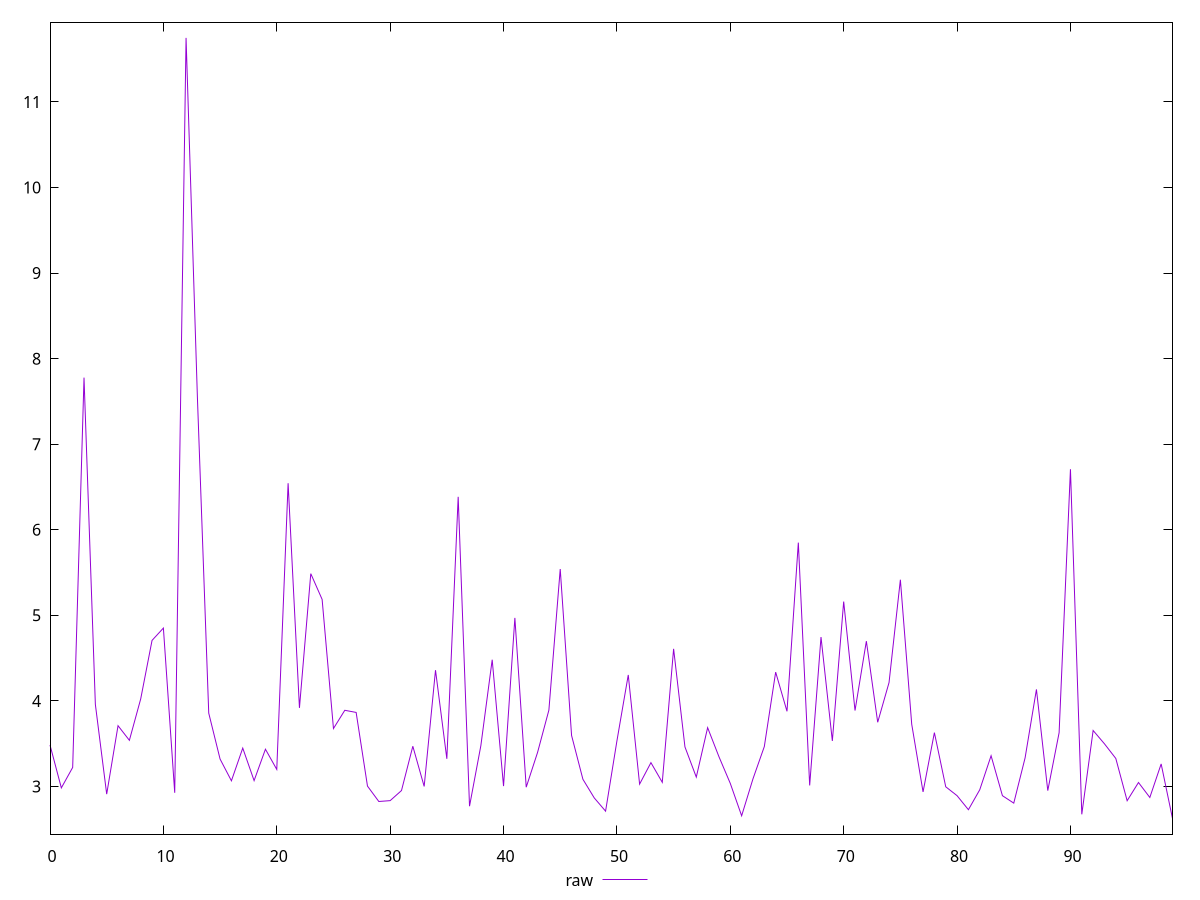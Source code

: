 reset

$raw <<EOF
0 3.4839999999999995
1 2.9829999999999997
2 3.2219999999999995
3 7.778
4 3.959
5 2.91
6 3.71
7 3.5389999999999997
8 4.023
9 4.707
10 4.850999999999999
11 2.926
12 11.748999999999999
13 7.549
14 3.8569999999999998
15 3.3199999999999994
16 3.066
17 3.4479999999999995
18 3.0679999999999996
19 3.4349999999999996
20 3.1989999999999994
21 6.544
22 3.918
23 5.487
24 5.186
25 3.6769999999999996
26 3.89
27 3.865
28 3.004
29 2.824
30 2.834
31 2.952
32 3.4700000000000006
33 3
34 4.359
35 3.3229999999999995
36 6.384999999999999
37 2.7689999999999997
38 3.477
39 4.481
40 3.0040000000000004
41 4.97
42 2.991
43 3.3970000000000002
44 3.8920000000000003
45 5.541
46 3.5960000000000005
47 3.084
48 2.8659999999999997
49 2.7110000000000003
50 3.532
51 4.303
52 3.0269999999999997
53 3.2780000000000005
54 3.048
55 4.608
56 3.4619999999999997
57 3.109
58 3.6870000000000003
59 3.3470000000000004
60 3.035
61 2.657
62 3.0890000000000004
63 3.466
64 4.336
65 3.878
66 5.85
67 3.0120000000000005
68 4.746
69 3.532
70 5.161
71 3.8870000000000005
72 4.6979999999999995
73 3.7499999999999996
74 4.214
75 5.416
76 3.7270000000000003
77 2.936
78 3.6290000000000004
79 2.9959999999999996
80 2.8920000000000003
81 2.728
82 2.9609999999999994
83 3.359
84 2.8920000000000003
85 2.805
86 3.334
87 4.134
88 2.9509999999999996
89 3.628
90 6.708
91 2.6740000000000004
92 3.654000000000001
93 3.498
94 3.327
95 2.833
96 3.046
97 2.8710000000000004
98 3.263
99 2.625
EOF

set key outside below
set xrange [0:99]
set yrange [2.44252:11.931479999999999]
set trange [2.44252:11.931479999999999]
set terminal svg size 640, 500 enhanced background rgb 'white'
set output "report_00021_2021-02-20T09:16:39.615Z/server-response-time/samples/pages+cached+noadtech+nomedia+nocss/raw/values.svg"

plot $raw title "raw" with line

reset
